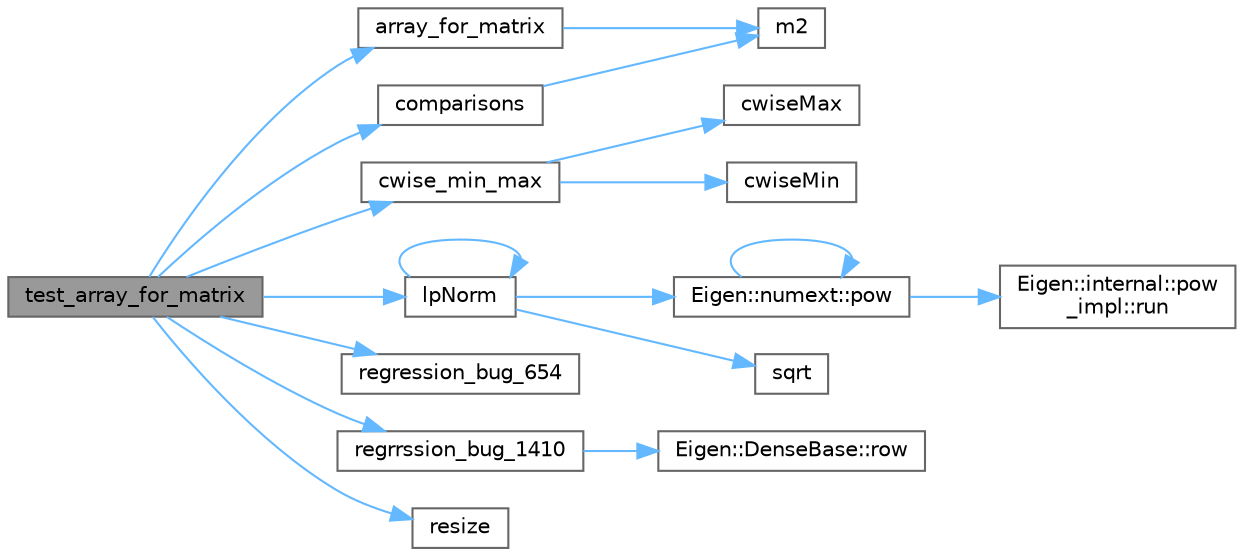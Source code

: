 digraph "test_array_for_matrix"
{
 // LATEX_PDF_SIZE
  bgcolor="transparent";
  edge [fontname=Helvetica,fontsize=10,labelfontname=Helvetica,labelfontsize=10];
  node [fontname=Helvetica,fontsize=10,shape=box,height=0.2,width=0.4];
  rankdir="LR";
  Node1 [id="Node000001",label="test_array_for_matrix",height=0.2,width=0.4,color="gray40", fillcolor="grey60", style="filled", fontcolor="black",tooltip=" "];
  Node1 -> Node2 [id="edge1_Node000001_Node000002",color="steelblue1",style="solid",tooltip=" "];
  Node2 [id="Node000002",label="array_for_matrix",height=0.2,width=0.4,color="grey40", fillcolor="white", style="filled",URL="$array__for__matrix_8cpp.html#abcc1387f501f384cfe6d8a2fec94b9e4",tooltip=" "];
  Node2 -> Node3 [id="edge2_Node000002_Node000003",color="steelblue1",style="solid",tooltip=" "];
  Node3 [id="Node000003",label="m2",height=0.2,width=0.4,color="grey40", fillcolor="white", style="filled",URL="$_tutorial___map__using_8cpp.html#ab3a01b595d22393ace0d30d5fa299f76",tooltip=" "];
  Node1 -> Node4 [id="edge3_Node000001_Node000004",color="steelblue1",style="solid",tooltip=" "];
  Node4 [id="Node000004",label="comparisons",height=0.2,width=0.4,color="grey40", fillcolor="white", style="filled",URL="$array__for__matrix_8cpp.html#a22d2317fd1e70968de780bffb346da02",tooltip=" "];
  Node4 -> Node3 [id="edge4_Node000004_Node000003",color="steelblue1",style="solid",tooltip=" "];
  Node1 -> Node5 [id="edge5_Node000001_Node000005",color="steelblue1",style="solid",tooltip=" "];
  Node5 [id="Node000005",label="cwise_min_max",height=0.2,width=0.4,color="grey40", fillcolor="white", style="filled",URL="$array__for__matrix_8cpp.html#a691110825a1f2615aeb3fcbb1e5afdee",tooltip=" "];
  Node5 -> Node6 [id="edge6_Node000005_Node000006",color="steelblue1",style="solid",tooltip=" "];
  Node6 [id="Node000006",label="cwiseMax",height=0.2,width=0.4,color="grey40", fillcolor="white", style="filled",URL="$_matrix_cwise_binary_ops_8h.html#ac63096e9c5c8153108adc3b3ecf05bd4",tooltip=" "];
  Node5 -> Node7 [id="edge7_Node000005_Node000007",color="steelblue1",style="solid",tooltip=" "];
  Node7 [id="Node000007",label="cwiseMin",height=0.2,width=0.4,color="grey40", fillcolor="white", style="filled",URL="$_matrix_cwise_binary_ops_8h.html#a738bbe664f3c3b35918c57b578f768a0",tooltip=" "];
  Node1 -> Node8 [id="edge8_Node000001_Node000008",color="steelblue1",style="solid",tooltip=" "];
  Node8 [id="Node000008",label="lpNorm",height=0.2,width=0.4,color="grey40", fillcolor="white", style="filled",URL="$array__for__matrix_8cpp.html#a81aa408831f8d57ebe830dd2972ba4a8",tooltip=" "];
  Node8 -> Node8 [id="edge9_Node000008_Node000008",color="steelblue1",style="solid",tooltip=" "];
  Node8 -> Node9 [id="edge10_Node000008_Node000009",color="steelblue1",style="solid",tooltip=" "];
  Node9 [id="Node000009",label="Eigen::numext::pow",height=0.2,width=0.4,color="grey40", fillcolor="white", style="filled",URL="$namespace_eigen_1_1numext.html#a75dd92ce0095ac2b19578912f874b460",tooltip=" "];
  Node9 -> Node9 [id="edge11_Node000009_Node000009",color="steelblue1",style="solid",tooltip=" "];
  Node9 -> Node10 [id="edge12_Node000009_Node000010",color="steelblue1",style="solid",tooltip=" "];
  Node10 [id="Node000010",label="Eigen::internal::pow\l_impl::run",height=0.2,width=0.4,color="grey40", fillcolor="white", style="filled",URL="$struct_eigen_1_1internal_1_1pow__impl.html#a32a2e7c777738cc69bcf9021d35e9bc1",tooltip=" "];
  Node8 -> Node11 [id="edge13_Node000008_Node000011",color="steelblue1",style="solid",tooltip=" "];
  Node11 [id="Node000011",label="sqrt",height=0.2,width=0.4,color="grey40", fillcolor="white", style="filled",URL="$_array_cwise_unary_ops_8h.html#a656b9217a2fcb6de59dc8d1eb3079cc7",tooltip=" "];
  Node1 -> Node12 [id="edge14_Node000001_Node000012",color="steelblue1",style="solid",tooltip=" "];
  Node12 [id="Node000012",label="regression_bug_654",height=0.2,width=0.4,color="grey40", fillcolor="white", style="filled",URL="$array__for__matrix_8cpp.html#ad206d53ac6c8fdb3f49a60cbd63e142a",tooltip=" "];
  Node1 -> Node13 [id="edge15_Node000001_Node000013",color="steelblue1",style="solid",tooltip=" "];
  Node13 [id="Node000013",label="regrrssion_bug_1410",height=0.2,width=0.4,color="grey40", fillcolor="white", style="filled",URL="$array__for__matrix_8cpp.html#abd142b8b489409e1c4a824df5fe33e81",tooltip=" "];
  Node13 -> Node14 [id="edge16_Node000013_Node000014",color="steelblue1",style="solid",tooltip=" "];
  Node14 [id="Node000014",label="Eigen::DenseBase::row",height=0.2,width=0.4,color="grey40", fillcolor="white", style="filled",URL="$class_eigen_1_1_dense_base.html#a4ea11afe36c7962c706caa93decd1380",tooltip=" "];
  Node1 -> Node15 [id="edge17_Node000001_Node000015",color="steelblue1",style="solid",tooltip=" "];
  Node15 [id="Node000015",label="resize",height=0.2,width=0.4,color="grey40", fillcolor="white", style="filled",URL="$array__for__matrix_8cpp.html#a9f17f6289ff767c4c5dee507eefab260",tooltip=" "];
}
